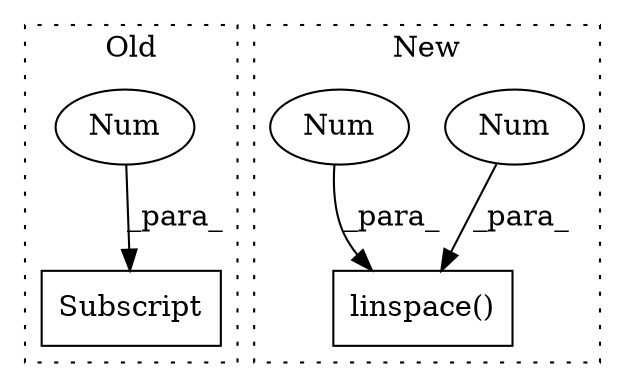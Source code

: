 digraph G {
subgraph cluster0 {
1 [label="Subscript" a="63" s="16912,0" l="12,0" shape="box"];
5 [label="Num" a="76" s="16922" l="1" shape="ellipse"];
label = "Old";
style="dotted";
}
subgraph cluster1 {
2 [label="linspace()" a="75" s="37344,37368" l="12,1" shape="box"];
3 [label="Num" a="76" s="37356" l="1" shape="ellipse"];
4 [label="Num" a="76" s="37359" l="1" shape="ellipse"];
label = "New";
style="dotted";
}
3 -> 2 [label="_para_"];
4 -> 2 [label="_para_"];
5 -> 1 [label="_para_"];
}